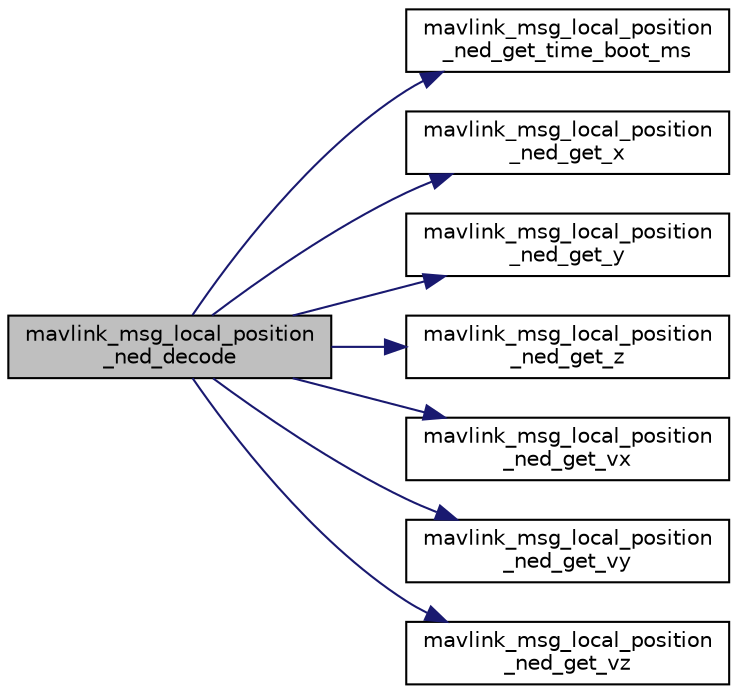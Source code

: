 digraph "mavlink_msg_local_position_ned_decode"
{
 // INTERACTIVE_SVG=YES
  edge [fontname="Helvetica",fontsize="10",labelfontname="Helvetica",labelfontsize="10"];
  node [fontname="Helvetica",fontsize="10",shape=record];
  rankdir="LR";
  Node1 [label="mavlink_msg_local_position\l_ned_decode",height=0.2,width=0.4,color="black", fillcolor="grey75", style="filled" fontcolor="black"];
  Node1 -> Node2 [color="midnightblue",fontsize="10",style="solid",fontname="Helvetica"];
  Node2 [label="mavlink_msg_local_position\l_ned_get_time_boot_ms",height=0.2,width=0.4,color="black", fillcolor="white", style="filled",URL="$mavlink__msg__local__position__ned_8h.html#ac36a5f3f5a6f76851a2f8d28c1366f00",tooltip="Send a local_position_ned message. "];
  Node1 -> Node3 [color="midnightblue",fontsize="10",style="solid",fontname="Helvetica"];
  Node3 [label="mavlink_msg_local_position\l_ned_get_x",height=0.2,width=0.4,color="black", fillcolor="white", style="filled",URL="$mavlink__msg__local__position__ned_8h.html#a9f7998d7c5ff4127d01a1c14a6bb3b47",tooltip="Get field x from local_position_ned message. "];
  Node1 -> Node4 [color="midnightblue",fontsize="10",style="solid",fontname="Helvetica"];
  Node4 [label="mavlink_msg_local_position\l_ned_get_y",height=0.2,width=0.4,color="black", fillcolor="white", style="filled",URL="$mavlink__msg__local__position__ned_8h.html#ab0518a08088e549de7b82026d21a577f",tooltip="Get field y from local_position_ned message. "];
  Node1 -> Node5 [color="midnightblue",fontsize="10",style="solid",fontname="Helvetica"];
  Node5 [label="mavlink_msg_local_position\l_ned_get_z",height=0.2,width=0.4,color="black", fillcolor="white", style="filled",URL="$mavlink__msg__local__position__ned_8h.html#ad78fdc9d23b22f3c984baea99e51a297",tooltip="Get field z from local_position_ned message. "];
  Node1 -> Node6 [color="midnightblue",fontsize="10",style="solid",fontname="Helvetica"];
  Node6 [label="mavlink_msg_local_position\l_ned_get_vx",height=0.2,width=0.4,color="black", fillcolor="white", style="filled",URL="$mavlink__msg__local__position__ned_8h.html#a31a028d9042a9a3dce82d32644b8c959",tooltip="Get field vx from local_position_ned message. "];
  Node1 -> Node7 [color="midnightblue",fontsize="10",style="solid",fontname="Helvetica"];
  Node7 [label="mavlink_msg_local_position\l_ned_get_vy",height=0.2,width=0.4,color="black", fillcolor="white", style="filled",URL="$mavlink__msg__local__position__ned_8h.html#a3332c6a8bacaacfda11fa0fb28502317",tooltip="Get field vy from local_position_ned message. "];
  Node1 -> Node8 [color="midnightblue",fontsize="10",style="solid",fontname="Helvetica"];
  Node8 [label="mavlink_msg_local_position\l_ned_get_vz",height=0.2,width=0.4,color="black", fillcolor="white", style="filled",URL="$mavlink__msg__local__position__ned_8h.html#acc73f7f5a2b0c3a92b0bcf38ca0c5774",tooltip="Get field vz from local_position_ned message. "];
}
